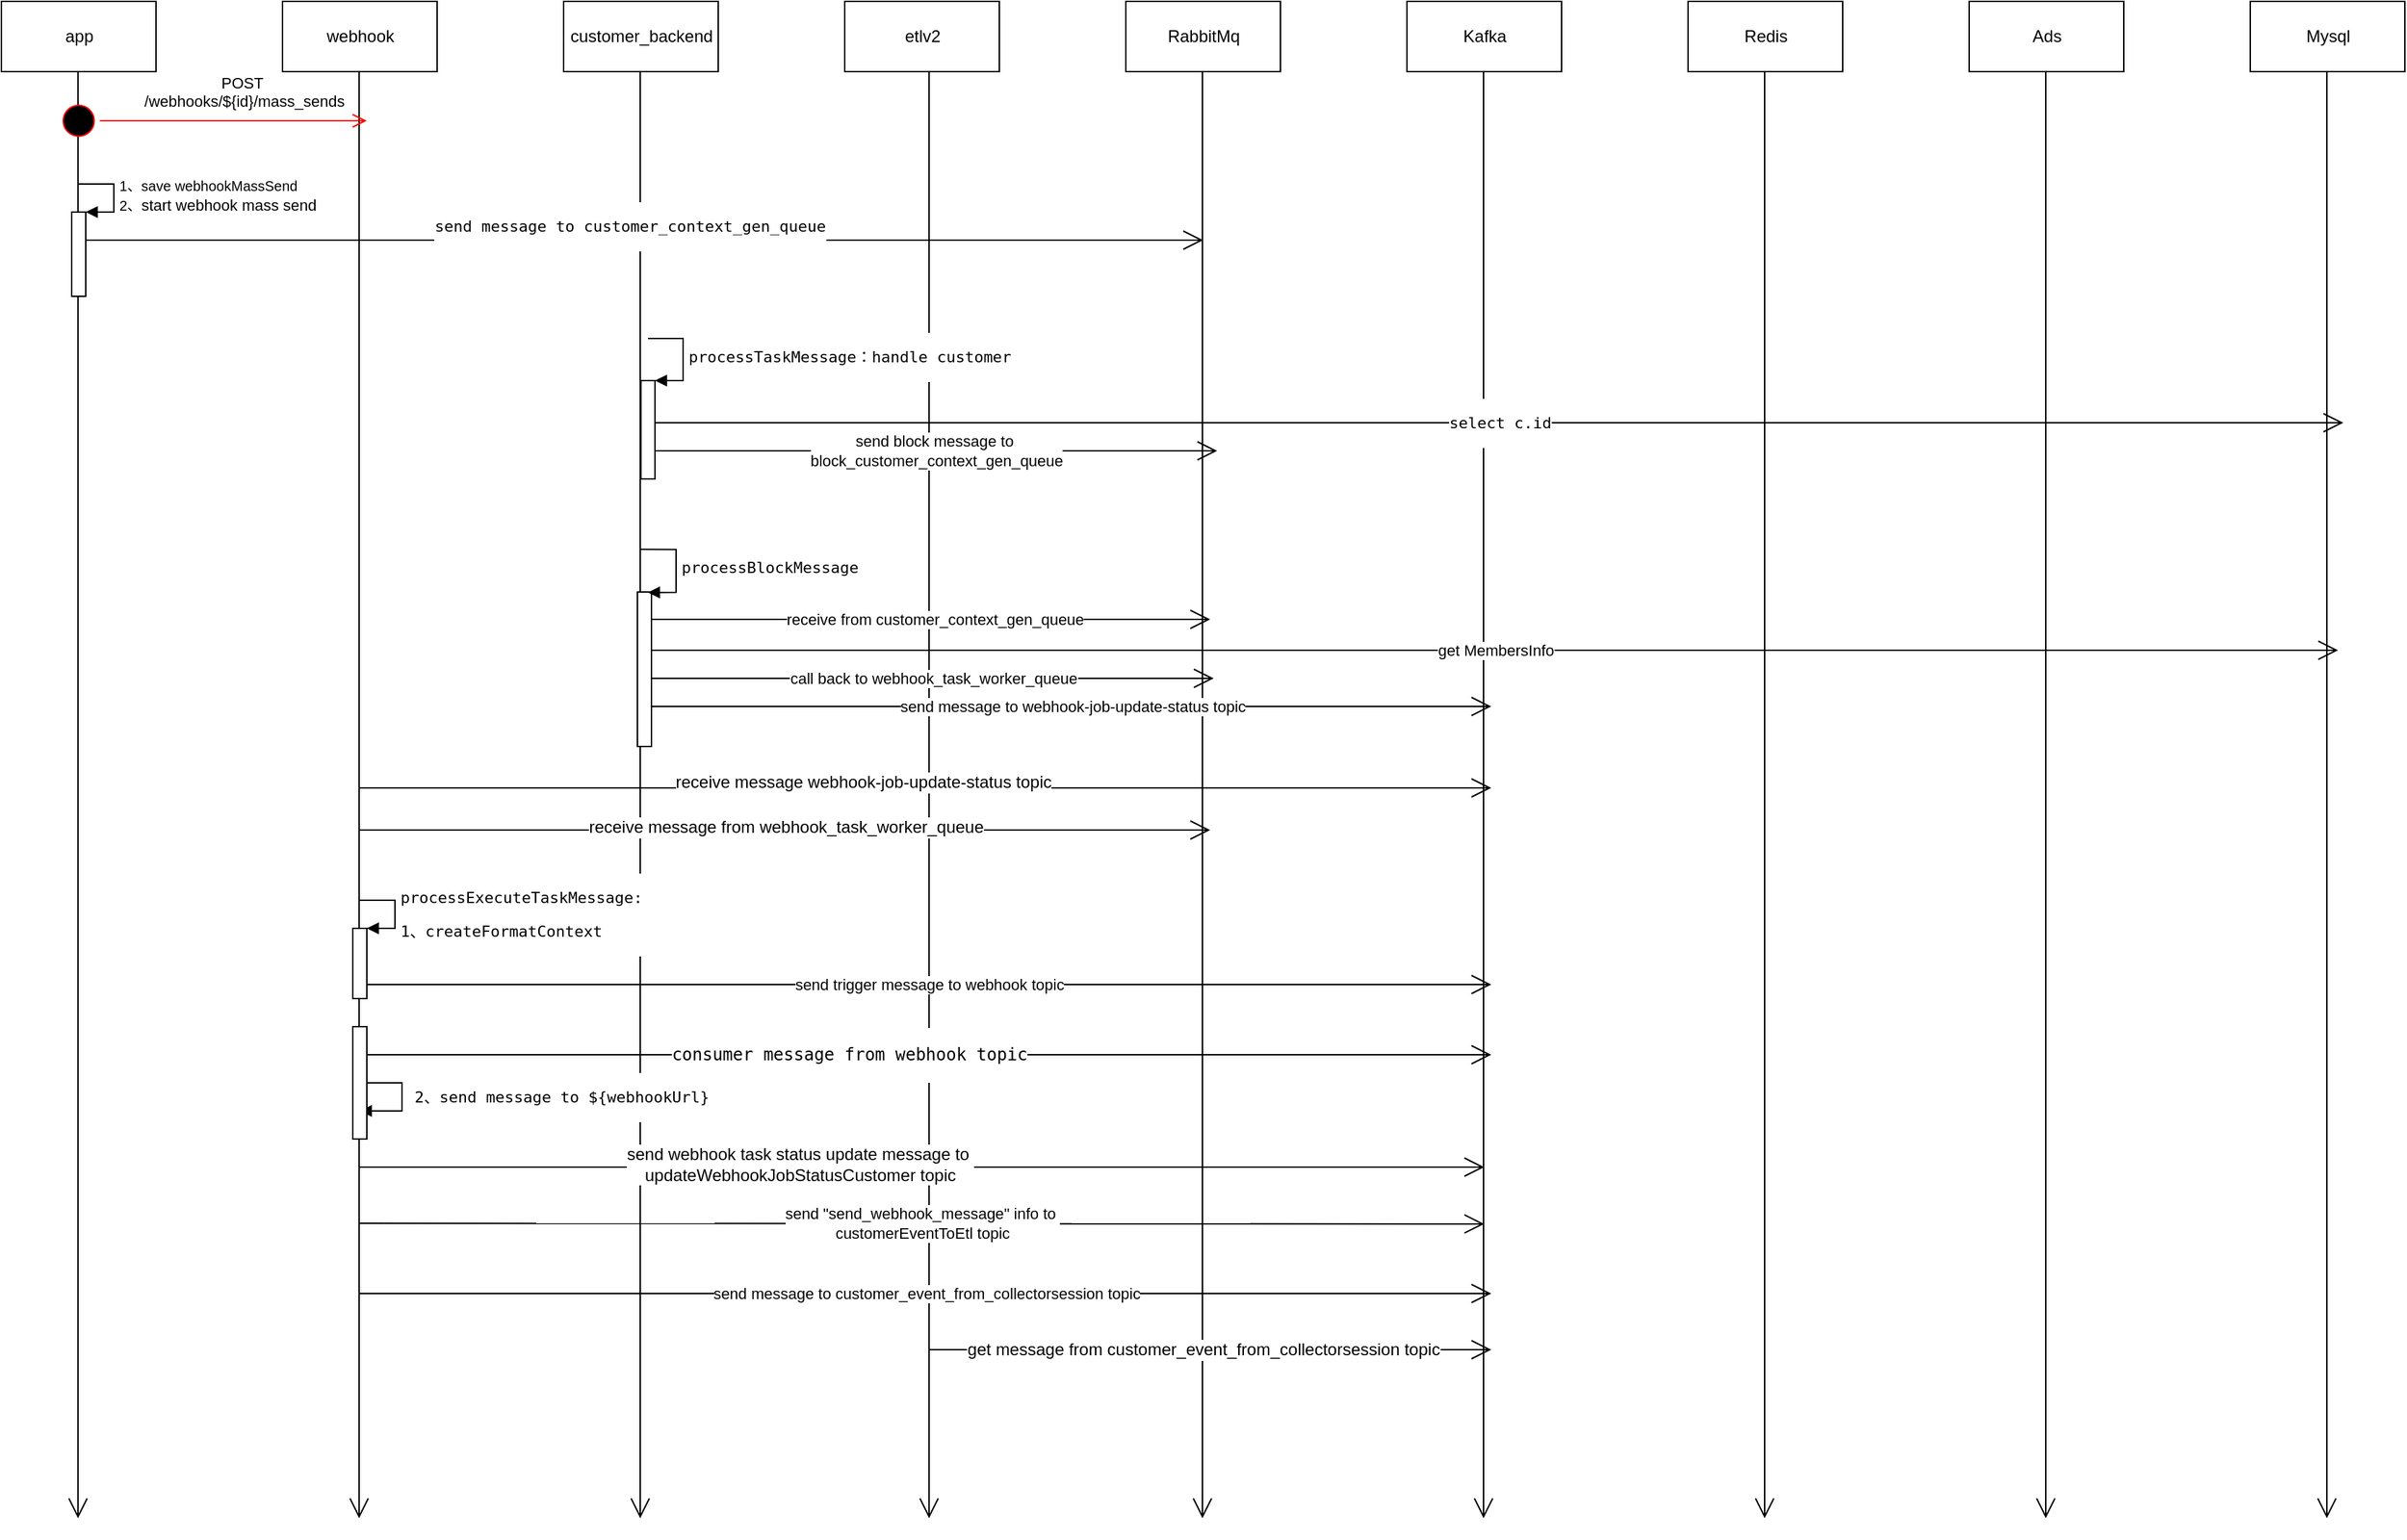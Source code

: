 <mxfile version="10.7.5" type="github"><diagram id="jZxpsx9qzinI9NwO2wgO" name="Page-1"><mxGraphModel dx="2593" dy="1339" grid="1" gridSize="10" guides="1" tooltips="1" connect="1" arrows="1" fold="1" page="1" pageScale="1" pageWidth="827" pageHeight="1169" math="0" shadow="0"><root><mxCell id="0"/><mxCell id="1" parent="0"/><mxCell id="Wi5r_eZwRhoQPLfoMXNc-2" value="app" style="html=1;" parent="1" vertex="1"><mxGeometry x="40" y="40" width="110" height="50" as="geometry"/></mxCell><mxCell id="Wi5r_eZwRhoQPLfoMXNc-12" value="" style="endArrow=open;endFill=1;endSize=12;html=1;" parent="1" edge="1"><mxGeometry width="160" relative="1" as="geometry"><mxPoint x="94.5" y="90" as="sourcePoint"/><mxPoint x="94.5" y="1120" as="targetPoint"/></mxGeometry></mxCell><mxCell id="Wi5r_eZwRhoQPLfoMXNc-14" value="webhook" style="html=1;" parent="1" vertex="1"><mxGeometry x="240" y="40" width="110" height="50" as="geometry"/></mxCell><mxCell id="Wi5r_eZwRhoQPLfoMXNc-15" value="" style="endArrow=open;endFill=1;endSize=12;html=1;" parent="1" edge="1"><mxGeometry width="160" relative="1" as="geometry"><mxPoint x="294.5" y="90" as="sourcePoint"/><mxPoint x="294.5" y="1120" as="targetPoint"/></mxGeometry></mxCell><mxCell id="Wi5r_eZwRhoQPLfoMXNc-16" value="customer_backend" style="html=1;" parent="1" vertex="1"><mxGeometry x="440" y="40" width="110" height="50" as="geometry"/></mxCell><mxCell id="Wi5r_eZwRhoQPLfoMXNc-17" value="" style="endArrow=open;endFill=1;endSize=12;html=1;" parent="1" edge="1"><mxGeometry width="160" relative="1" as="geometry"><mxPoint x="494.5" y="90" as="sourcePoint"/><mxPoint x="494.5" y="1120" as="targetPoint"/></mxGeometry></mxCell><mxCell id="Wi5r_eZwRhoQPLfoMXNc-18" value="Ads" style="html=1;" parent="1" vertex="1"><mxGeometry x="1440" y="40" width="110" height="50" as="geometry"/></mxCell><mxCell id="Wi5r_eZwRhoQPLfoMXNc-19" value="" style="endArrow=open;endFill=1;endSize=12;html=1;" parent="1" edge="1"><mxGeometry width="160" relative="1" as="geometry"><mxPoint x="1494.5" y="90" as="sourcePoint"/><mxPoint x="1494.5" y="1120" as="targetPoint"/></mxGeometry></mxCell><mxCell id="Wi5r_eZwRhoQPLfoMXNc-21" value="Redis" style="html=1;" parent="1" vertex="1"><mxGeometry x="1240" y="40" width="110" height="50" as="geometry"/></mxCell><mxCell id="Wi5r_eZwRhoQPLfoMXNc-22" value="" style="endArrow=open;endFill=1;endSize=12;html=1;" parent="1" edge="1"><mxGeometry width="160" relative="1" as="geometry"><mxPoint x="1294.5" y="90" as="sourcePoint"/><mxPoint x="1294.5" y="1120" as="targetPoint"/></mxGeometry></mxCell><mxCell id="Wi5r_eZwRhoQPLfoMXNc-29" value="Kafka" style="html=1;" parent="1" vertex="1"><mxGeometry x="1040" y="40" width="110" height="50" as="geometry"/></mxCell><mxCell id="Wi5r_eZwRhoQPLfoMXNc-30" value="" style="endArrow=open;endFill=1;endSize=12;html=1;" parent="1" edge="1"><mxGeometry width="160" relative="1" as="geometry"><mxPoint x="1094.5" y="90" as="sourcePoint"/><mxPoint x="1094.5" y="1120" as="targetPoint"/></mxGeometry></mxCell><mxCell id="Wi5r_eZwRhoQPLfoMXNc-31" value="RabbitMq" style="html=1;" parent="1" vertex="1"><mxGeometry x="840" y="40" width="110" height="50" as="geometry"/></mxCell><mxCell id="Wi5r_eZwRhoQPLfoMXNc-32" value="" style="endArrow=open;endFill=1;endSize=12;html=1;" parent="1" edge="1"><mxGeometry width="160" relative="1" as="geometry"><mxPoint x="894.5" y="90" as="sourcePoint"/><mxPoint x="894.5" y="1120" as="targetPoint"/></mxGeometry></mxCell><mxCell id="Wi5r_eZwRhoQPLfoMXNc-33" value="etlv2" style="html=1;" parent="1" vertex="1"><mxGeometry x="640" y="40" width="110" height="50" as="geometry"/></mxCell><mxCell id="Wi5r_eZwRhoQPLfoMXNc-34" value="" style="endArrow=open;endFill=1;endSize=12;html=1;" parent="1" edge="1"><mxGeometry width="160" relative="1" as="geometry"><mxPoint x="700" y="90" as="sourcePoint"/><mxPoint x="700" y="1120" as="targetPoint"/></mxGeometry></mxCell><mxCell id="ds5qbPQTbc52qQf0HR4W-1" value="" style="ellipse;html=1;shape=startState;fillColor=#000000;strokeColor=#ff0000;" vertex="1" parent="1"><mxGeometry x="80" y="110" width="30" height="30" as="geometry"/></mxCell><mxCell id="ds5qbPQTbc52qQf0HR4W-2" value="&lt;span&gt;POST&lt;br&gt;&amp;nbsp;/webhooks/${id}/mass_sends&lt;/span&gt;" style="edgeStyle=orthogonalEdgeStyle;html=1;verticalAlign=bottom;endArrow=open;endSize=8;strokeColor=#ff0000;" edge="1" source="ds5qbPQTbc52qQf0HR4W-1" parent="1"><mxGeometry x="0.067" y="5" relative="1" as="geometry"><mxPoint x="300" y="125" as="targetPoint"/><mxPoint as="offset"/></mxGeometry></mxCell><mxCell id="ds5qbPQTbc52qQf0HR4W-3" value="" style="html=1;points=[];perimeter=orthogonalPerimeter;" vertex="1" parent="1"><mxGeometry x="90" y="190" width="10" height="60" as="geometry"/></mxCell><mxCell id="ds5qbPQTbc52qQf0HR4W-4" value="&lt;font style=&quot;font-size: 10px&quot;&gt;1、save webhookMassSend&lt;br&gt;2、&lt;/font&gt;&lt;span&gt;start webhook mass send&lt;/span&gt;" style="edgeStyle=orthogonalEdgeStyle;html=1;align=left;spacingLeft=2;endArrow=block;rounded=0;entryX=1;entryY=0;" edge="1" target="ds5qbPQTbc52qQf0HR4W-3" parent="1"><mxGeometry relative="1" as="geometry"><mxPoint x="95" y="170" as="sourcePoint"/><Array as="points"><mxPoint x="120" y="170"/></Array></mxGeometry></mxCell><mxCell id="ds5qbPQTbc52qQf0HR4W-5" value="Mysql" style="html=1;" vertex="1" parent="1"><mxGeometry x="1640" y="40" width="110" height="50" as="geometry"/></mxCell><mxCell id="ds5qbPQTbc52qQf0HR4W-6" value="" style="endArrow=open;endFill=1;endSize=12;html=1;" edge="1" parent="1"><mxGeometry width="160" relative="1" as="geometry"><mxPoint x="1694.5" y="90" as="sourcePoint"/><mxPoint x="1694.5" y="1120" as="targetPoint"/></mxGeometry></mxCell><mxCell id="ds5qbPQTbc52qQf0HR4W-7" value="&lt;pre&gt;&lt;span&gt;send message to &lt;/span&gt;customer_context_gen_queue&lt;/pre&gt;" style="endArrow=open;endFill=1;endSize=12;html=1;" edge="1" parent="1"><mxGeometry x="-0.025" y="10" width="160" relative="1" as="geometry"><mxPoint x="100" y="210" as="sourcePoint"/><mxPoint x="895" y="210" as="targetPoint"/><mxPoint x="-1" as="offset"/></mxGeometry></mxCell><mxCell id="ds5qbPQTbc52qQf0HR4W-8" value="receive from&amp;nbsp;&lt;span&gt;customer_context_gen_queue&lt;/span&gt;" style="endArrow=open;endFill=1;endSize=12;html=1;" edge="1" parent="1"><mxGeometry x="0.012" width="160" relative="1" as="geometry"><mxPoint x="502.5" y="480" as="sourcePoint"/><mxPoint x="900" y="480" as="targetPoint"/><mxPoint as="offset"/></mxGeometry></mxCell><mxCell id="ds5qbPQTbc52qQf0HR4W-11" value="" style="html=1;points=[];perimeter=orthogonalPerimeter;" vertex="1" parent="1"><mxGeometry x="495" y="310" width="10" height="70" as="geometry"/></mxCell><mxCell id="ds5qbPQTbc52qQf0HR4W-12" value="&lt;pre&gt;&lt;span&gt;processTaskMessage：&lt;/span&gt;handle customer&lt;/pre&gt;" style="edgeStyle=orthogonalEdgeStyle;html=1;align=left;spacingLeft=2;endArrow=block;rounded=0;entryX=1;entryY=0;" edge="1" target="ds5qbPQTbc52qQf0HR4W-11" parent="1"><mxGeometry relative="1" as="geometry"><mxPoint x="500" y="280" as="sourcePoint"/><Array as="points"><mxPoint x="525" y="280"/></Array></mxGeometry></mxCell><mxCell id="ds5qbPQTbc52qQf0HR4W-13" value="send block message to&amp;nbsp;&lt;br&gt;&lt;span&gt;block_customer_context_gen_queue&lt;/span&gt;" style="endArrow=open;endFill=1;endSize=12;html=1;" edge="1" parent="1"><mxGeometry width="160" relative="1" as="geometry"><mxPoint x="505" y="360" as="sourcePoint"/><mxPoint x="905" y="360" as="targetPoint"/></mxGeometry></mxCell><mxCell id="ds5qbPQTbc52qQf0HR4W-14" value="&lt;pre&gt;&lt;span&gt;select c.id&lt;/span&gt;&lt;/pre&gt;" style="endArrow=open;endFill=1;endSize=12;html=1;" edge="1" parent="1"><mxGeometry width="160" relative="1" as="geometry"><mxPoint x="505" y="340" as="sourcePoint"/><mxPoint x="1706.212" y="340" as="targetPoint"/></mxGeometry></mxCell><mxCell id="ds5qbPQTbc52qQf0HR4W-22" value="" style="html=1;points=[];perimeter=orthogonalPerimeter;" vertex="1" parent="1"><mxGeometry x="492.5" y="460.5" width="10" height="110" as="geometry"/></mxCell><mxCell id="ds5qbPQTbc52qQf0HR4W-24" value="get&amp;nbsp;&lt;span&gt;MembersInfo&lt;/span&gt;" style="endArrow=open;endFill=1;endSize=12;html=1;" edge="1" parent="1"><mxGeometry width="160" relative="1" as="geometry"><mxPoint x="502.5" y="502" as="sourcePoint"/><mxPoint x="1702.5" y="502" as="targetPoint"/></mxGeometry></mxCell><mxCell id="ds5qbPQTbc52qQf0HR4W-25" value="call back to&amp;nbsp;&lt;span&gt;webhook_task_worker_queue&lt;/span&gt;&lt;br&gt;" style="endArrow=open;endFill=1;endSize=12;html=1;" edge="1" parent="1"><mxGeometry width="160" relative="1" as="geometry"><mxPoint x="502.5" y="522" as="sourcePoint"/><mxPoint x="902.5" y="522" as="targetPoint"/></mxGeometry></mxCell><mxCell id="ds5qbPQTbc52qQf0HR4W-28" value="send message to&amp;nbsp;&lt;span&gt;webhook-job-update-status topic&lt;/span&gt;" style="endArrow=open;endFill=1;endSize=12;html=1;" edge="1" parent="1"><mxGeometry width="160" relative="1" as="geometry"><mxPoint x="502.5" y="542" as="sourcePoint"/><mxPoint x="1100" y="542" as="targetPoint"/></mxGeometry></mxCell><mxCell id="ds5qbPQTbc52qQf0HR4W-34" value="&lt;pre&gt;&lt;pre&gt;processBlockMessage&lt;/pre&gt;&lt;/pre&gt;" style="edgeStyle=orthogonalEdgeStyle;html=1;align=left;spacingLeft=2;endArrow=block;rounded=0;entryX=1;entryY=0;" edge="1" parent="1"><mxGeometry relative="1" as="geometry"><mxPoint x="494.667" y="430.167" as="sourcePoint"/><Array as="points"><mxPoint x="520" y="430.5"/></Array><mxPoint x="500" y="460.833" as="targetPoint"/></mxGeometry></mxCell><mxCell id="ds5qbPQTbc52qQf0HR4W-35" value="" style="endArrow=open;endFill=1;endSize=12;html=1;" edge="1" parent="1"><mxGeometry width="160" relative="1" as="geometry"><mxPoint x="295" y="630" as="sourcePoint"/><mxPoint x="900" y="630" as="targetPoint"/></mxGeometry></mxCell><mxCell id="ds5qbPQTbc52qQf0HR4W-36" value="receive message from&amp;nbsp;&lt;span&gt;webhook_task_worker_queue&lt;/span&gt;" style="text;html=1;resizable=0;points=[];align=center;verticalAlign=middle;labelBackgroundColor=#ffffff;" vertex="1" connectable="0" parent="ds5qbPQTbc52qQf0HR4W-35"><mxGeometry x="0.002" y="2" relative="1" as="geometry"><mxPoint as="offset"/></mxGeometry></mxCell><mxCell id="ds5qbPQTbc52qQf0HR4W-45" value="send message to&amp;nbsp;&lt;span&gt;customer_event_from_collectorsession topic&lt;/span&gt;&lt;br&gt;" style="endArrow=open;endFill=1;endSize=12;html=1;" edge="1" parent="1"><mxGeometry width="160" relative="1" as="geometry"><mxPoint x="295" y="960" as="sourcePoint"/><mxPoint x="1100" y="960" as="targetPoint"/></mxGeometry></mxCell><mxCell id="ds5qbPQTbc52qQf0HR4W-47" value="" style="endArrow=open;endFill=1;endSize=12;html=1;" edge="1" parent="1"><mxGeometry width="160" relative="1" as="geometry"><mxPoint x="295" y="600" as="sourcePoint"/><mxPoint x="1100" y="600" as="targetPoint"/></mxGeometry></mxCell><mxCell id="ds5qbPQTbc52qQf0HR4W-49" value="&lt;span&gt;receive message webhook-job-update-status topic&lt;/span&gt;" style="text;html=1;resizable=0;points=[];align=center;verticalAlign=middle;labelBackgroundColor=#ffffff;" vertex="1" connectable="0" parent="ds5qbPQTbc52qQf0HR4W-47"><mxGeometry x="-0.114" y="4" relative="1" as="geometry"><mxPoint x="1" as="offset"/></mxGeometry></mxCell><mxCell id="ds5qbPQTbc52qQf0HR4W-59" value="send &quot;&lt;span&gt;send_webhook_message&lt;/span&gt;&quot; info to&amp;nbsp;&lt;br&gt;customerEventToEtl topic&lt;br&gt;" style="endArrow=open;endFill=1;endSize=12;html=1;" edge="1" parent="1"><mxGeometry width="160" relative="1" as="geometry"><mxPoint x="295" y="910" as="sourcePoint"/><mxPoint x="1095" y="910.5" as="targetPoint"/></mxGeometry></mxCell><mxCell id="ds5qbPQTbc52qQf0HR4W-60" value="" style="endArrow=open;endFill=1;endSize=12;html=1;" edge="1" parent="1"><mxGeometry width="160" relative="1" as="geometry"><mxPoint x="295" y="870" as="sourcePoint"/><mxPoint x="1095" y="870" as="targetPoint"/></mxGeometry></mxCell><mxCell id="ds5qbPQTbc52qQf0HR4W-61" value="send&amp;nbsp;&lt;span&gt;webhook task status update message to&amp;nbsp;&lt;br&gt;&lt;/span&gt;updateWebhookJobStatusCustomer topic&lt;span&gt;&lt;br&gt;&lt;/span&gt;" style="text;html=1;resizable=0;points=[];align=center;verticalAlign=middle;labelBackgroundColor=#ffffff;" vertex="1" connectable="0" parent="ds5qbPQTbc52qQf0HR4W-60"><mxGeometry x="-0.217" y="2" relative="1" as="geometry"><mxPoint as="offset"/></mxGeometry></mxCell><mxCell id="ds5qbPQTbc52qQf0HR4W-62" value="" style="html=1;points=[];perimeter=orthogonalPerimeter;" vertex="1" parent="1"><mxGeometry x="290" y="700" width="10" height="50" as="geometry"/></mxCell><mxCell id="ds5qbPQTbc52qQf0HR4W-63" value="&lt;pre&gt;processExecuteTaskMessage:&lt;/pre&gt;&lt;pre&gt;1、createFormatContext&lt;/pre&gt;" style="edgeStyle=orthogonalEdgeStyle;html=1;align=left;spacingLeft=2;endArrow=block;rounded=0;entryX=1;entryY=0;" edge="1" target="ds5qbPQTbc52qQf0HR4W-62" parent="1"><mxGeometry x="0.077" relative="1" as="geometry"><mxPoint x="295" y="680" as="sourcePoint"/><Array as="points"><mxPoint x="320" y="680"/></Array><mxPoint as="offset"/></mxGeometry></mxCell><mxCell id="ds5qbPQTbc52qQf0HR4W-64" value="send trigger message to webhook topic" style="endArrow=open;endFill=1;endSize=12;html=1;" edge="1" parent="1"><mxGeometry width="160" relative="1" as="geometry"><mxPoint x="300" y="740" as="sourcePoint"/><mxPoint x="1100" y="740" as="targetPoint"/></mxGeometry></mxCell><mxCell id="ds5qbPQTbc52qQf0HR4W-69" value="&lt;pre&gt;2、send message to ${webhookUrl}&lt;/pre&gt;" style="edgeStyle=orthogonalEdgeStyle;html=1;align=left;spacingLeft=2;endArrow=block;rounded=0;exitX=0.99;exitY=0.132;exitDx=0;exitDy=0;exitPerimeter=0;" edge="1" parent="1" source="ds5qbPQTbc52qQf0HR4W-71"><mxGeometry x="0.231" y="5" relative="1" as="geometry"><mxPoint x="301" y="800" as="sourcePoint"/><Array as="points"><mxPoint x="300" y="810"/><mxPoint x="325" y="810"/><mxPoint x="325" y="830"/></Array><mxPoint x="295" y="830" as="targetPoint"/><mxPoint as="offset"/></mxGeometry></mxCell><mxCell id="ds5qbPQTbc52qQf0HR4W-71" value="" style="html=1;points=[];perimeter=orthogonalPerimeter;" vertex="1" parent="1"><mxGeometry x="290" y="770" width="10" height="80" as="geometry"/></mxCell><mxCell id="ds5qbPQTbc52qQf0HR4W-72" value="" style="endArrow=open;endFill=1;endSize=12;html=1;" edge="1" parent="1"><mxGeometry width="160" relative="1" as="geometry"><mxPoint x="300" y="790" as="sourcePoint"/><mxPoint x="1100" y="790" as="targetPoint"/></mxGeometry></mxCell><mxCell id="ds5qbPQTbc52qQf0HR4W-73" value="&lt;pre&gt;consumer message from webhook topic&lt;/pre&gt;" style="text;html=1;resizable=0;points=[];align=center;verticalAlign=middle;labelBackgroundColor=#ffffff;" vertex="1" connectable="0" parent="ds5qbPQTbc52qQf0HR4W-72"><mxGeometry x="-0.142" relative="1" as="geometry"><mxPoint as="offset"/></mxGeometry></mxCell><mxCell id="ds5qbPQTbc52qQf0HR4W-74" value="" style="endArrow=open;endFill=1;endSize=12;html=1;" edge="1" parent="1"><mxGeometry width="160" relative="1" as="geometry"><mxPoint x="700" y="1000" as="sourcePoint"/><mxPoint x="1100" y="1000" as="targetPoint"/></mxGeometry></mxCell><mxCell id="ds5qbPQTbc52qQf0HR4W-75" value="get message from&amp;nbsp;&lt;span&gt;customer_event_from_collectorsession topic&lt;/span&gt;" style="text;html=1;resizable=0;points=[];align=center;verticalAlign=middle;labelBackgroundColor=#ffffff;" vertex="1" connectable="0" parent="ds5qbPQTbc52qQf0HR4W-74"><mxGeometry x="-0.201" y="-1" relative="1" as="geometry"><mxPoint x="35" y="-1" as="offset"/></mxGeometry></mxCell></root></mxGraphModel></diagram></mxfile>